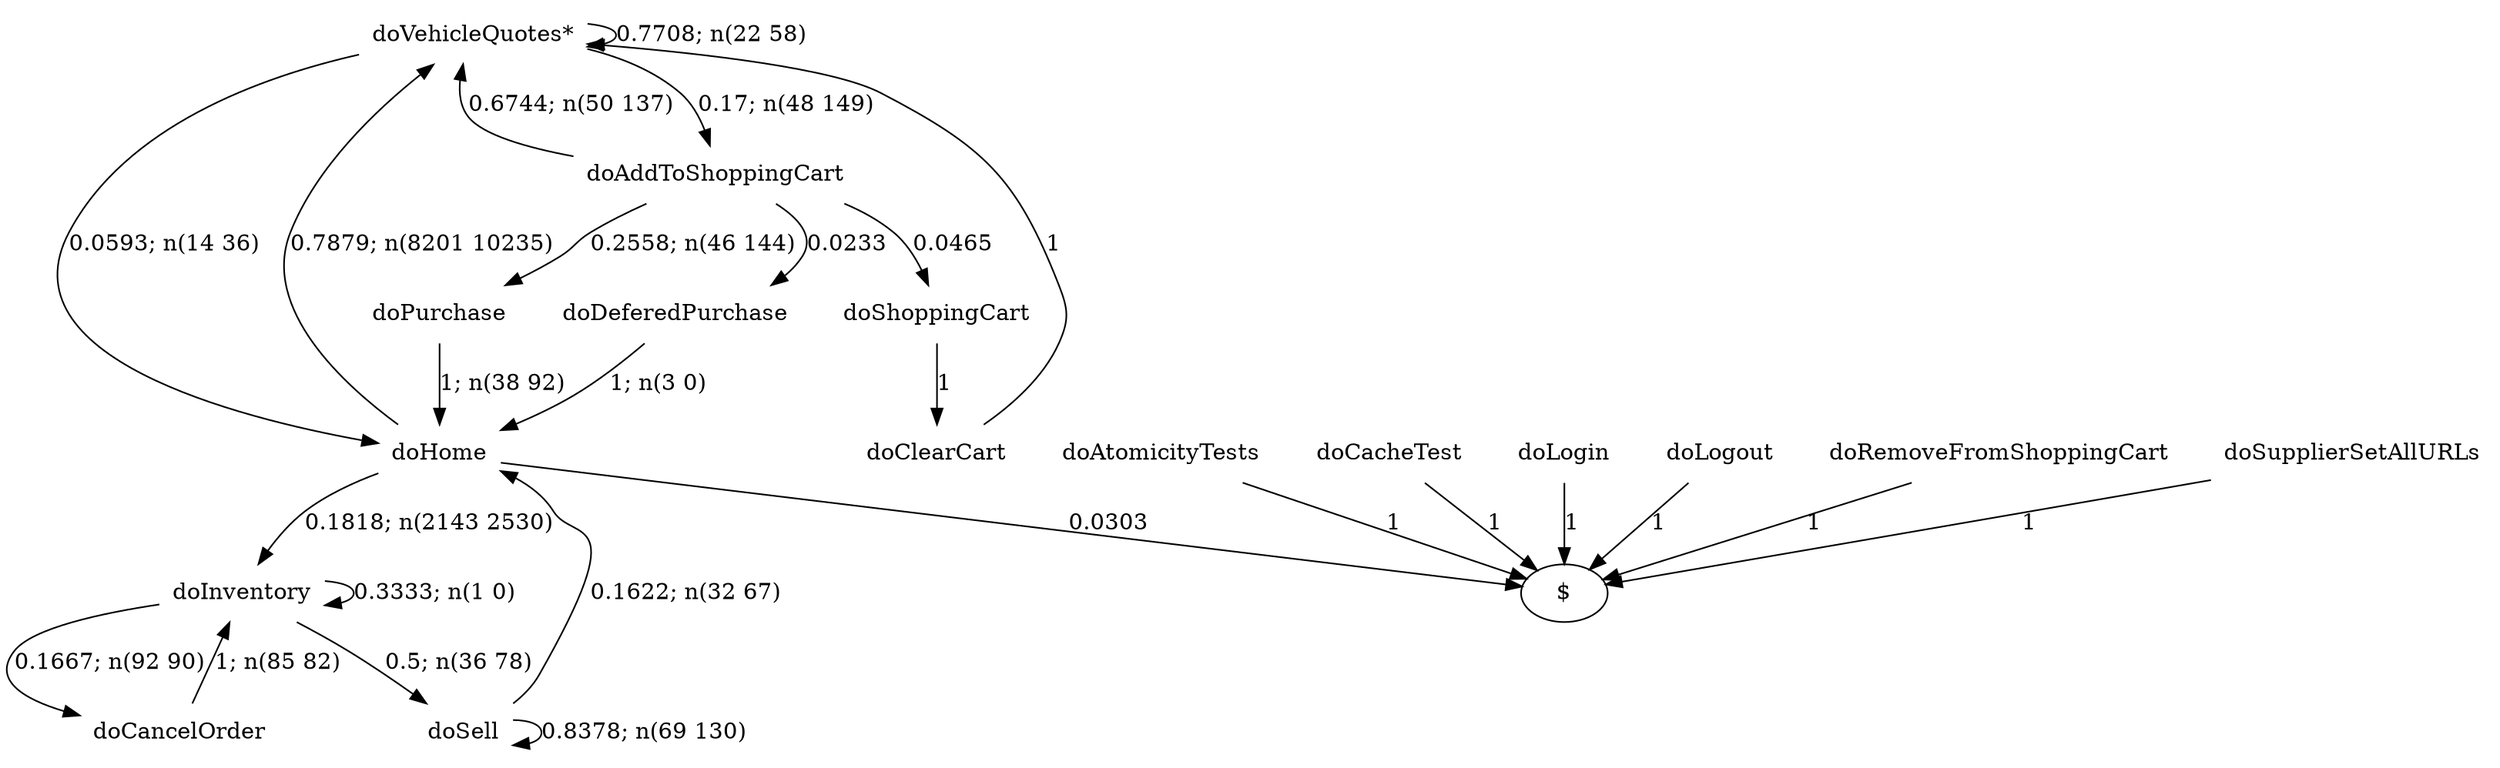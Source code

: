 digraph G {"doVehicleQuotes*" [label="doVehicleQuotes*",shape=none];"doSupplierSetAllURLs" [label="doSupplierSetAllURLs",shape=none];"doAtomicityTests" [label="doAtomicityTests",shape=none];"doCacheTest" [label="doCacheTest",shape=none];"doLogin" [label="doLogin",shape=none];"doAddToShoppingCart" [label="doAddToShoppingCart",shape=none];"doDeferedPurchase" [label="doDeferedPurchase",shape=none];"doHome" [label="doHome",shape=none];"doShoppingCart" [label="doShoppingCart",shape=none];"doClearCart" [label="doClearCart",shape=none];"doPurchase" [label="doPurchase",shape=none];"doInventory" [label="doInventory",shape=none];"doSell" [label="doSell",shape=none];"doLogout" [label="doLogout",shape=none];"doCancelOrder" [label="doCancelOrder",shape=none];"doRemoveFromShoppingCart" [label="doRemoveFromShoppingCart",shape=none];"doVehicleQuotes*"->"doVehicleQuotes*" [style=solid,label="0.7708; n(22 58)"];"doVehicleQuotes*"->"doAddToShoppingCart" [style=solid,label="0.17; n(48 149)"];"doVehicleQuotes*"->"doHome" [style=solid,label="0.0593; n(14 36)"];"doSupplierSetAllURLs"->"$" [style=solid,label="1"];"doAtomicityTests"->"$" [style=solid,label="1"];"doCacheTest"->"$" [style=solid,label="1"];"doLogin"->"$" [style=solid,label="1"];"doAddToShoppingCart"->"doVehicleQuotes*" [style=solid,label="0.6744; n(50 137)"];"doAddToShoppingCart"->"doDeferedPurchase" [style=solid,label="0.0233"];"doAddToShoppingCart"->"doShoppingCart" [style=solid,label="0.0465"];"doAddToShoppingCart"->"doPurchase" [style=solid,label="0.2558; n(46 144)"];"doDeferedPurchase"->"doHome" [style=solid,label="1; n(3 0)"];"doHome"->"doVehicleQuotes*" [style=solid,label="0.7879; n(8201 10235)"];"doHome"->"doInventory" [style=solid,label="0.1818; n(2143 2530)"];"doHome"->"$" [style=solid,label="0.0303"];"doShoppingCart"->"doClearCart" [style=solid,label="1"];"doClearCart"->"doVehicleQuotes*" [style=solid,label="1"];"doPurchase"->"doHome" [style=solid,label="1; n(38 92)"];"doInventory"->"doInventory" [style=solid,label="0.3333; n(1 0)"];"doInventory"->"doSell" [style=solid,label="0.5; n(36 78)"];"doInventory"->"doCancelOrder" [style=solid,label="0.1667; n(92 90)"];"doSell"->"doHome" [style=solid,label="0.1622; n(32 67)"];"doSell"->"doSell" [style=solid,label="0.8378; n(69 130)"];"doLogout"->"$" [style=solid,label="1"];"doCancelOrder"->"doInventory" [style=solid,label="1; n(85 82)"];"doRemoveFromShoppingCart"->"$" [style=solid,label="1"];}
